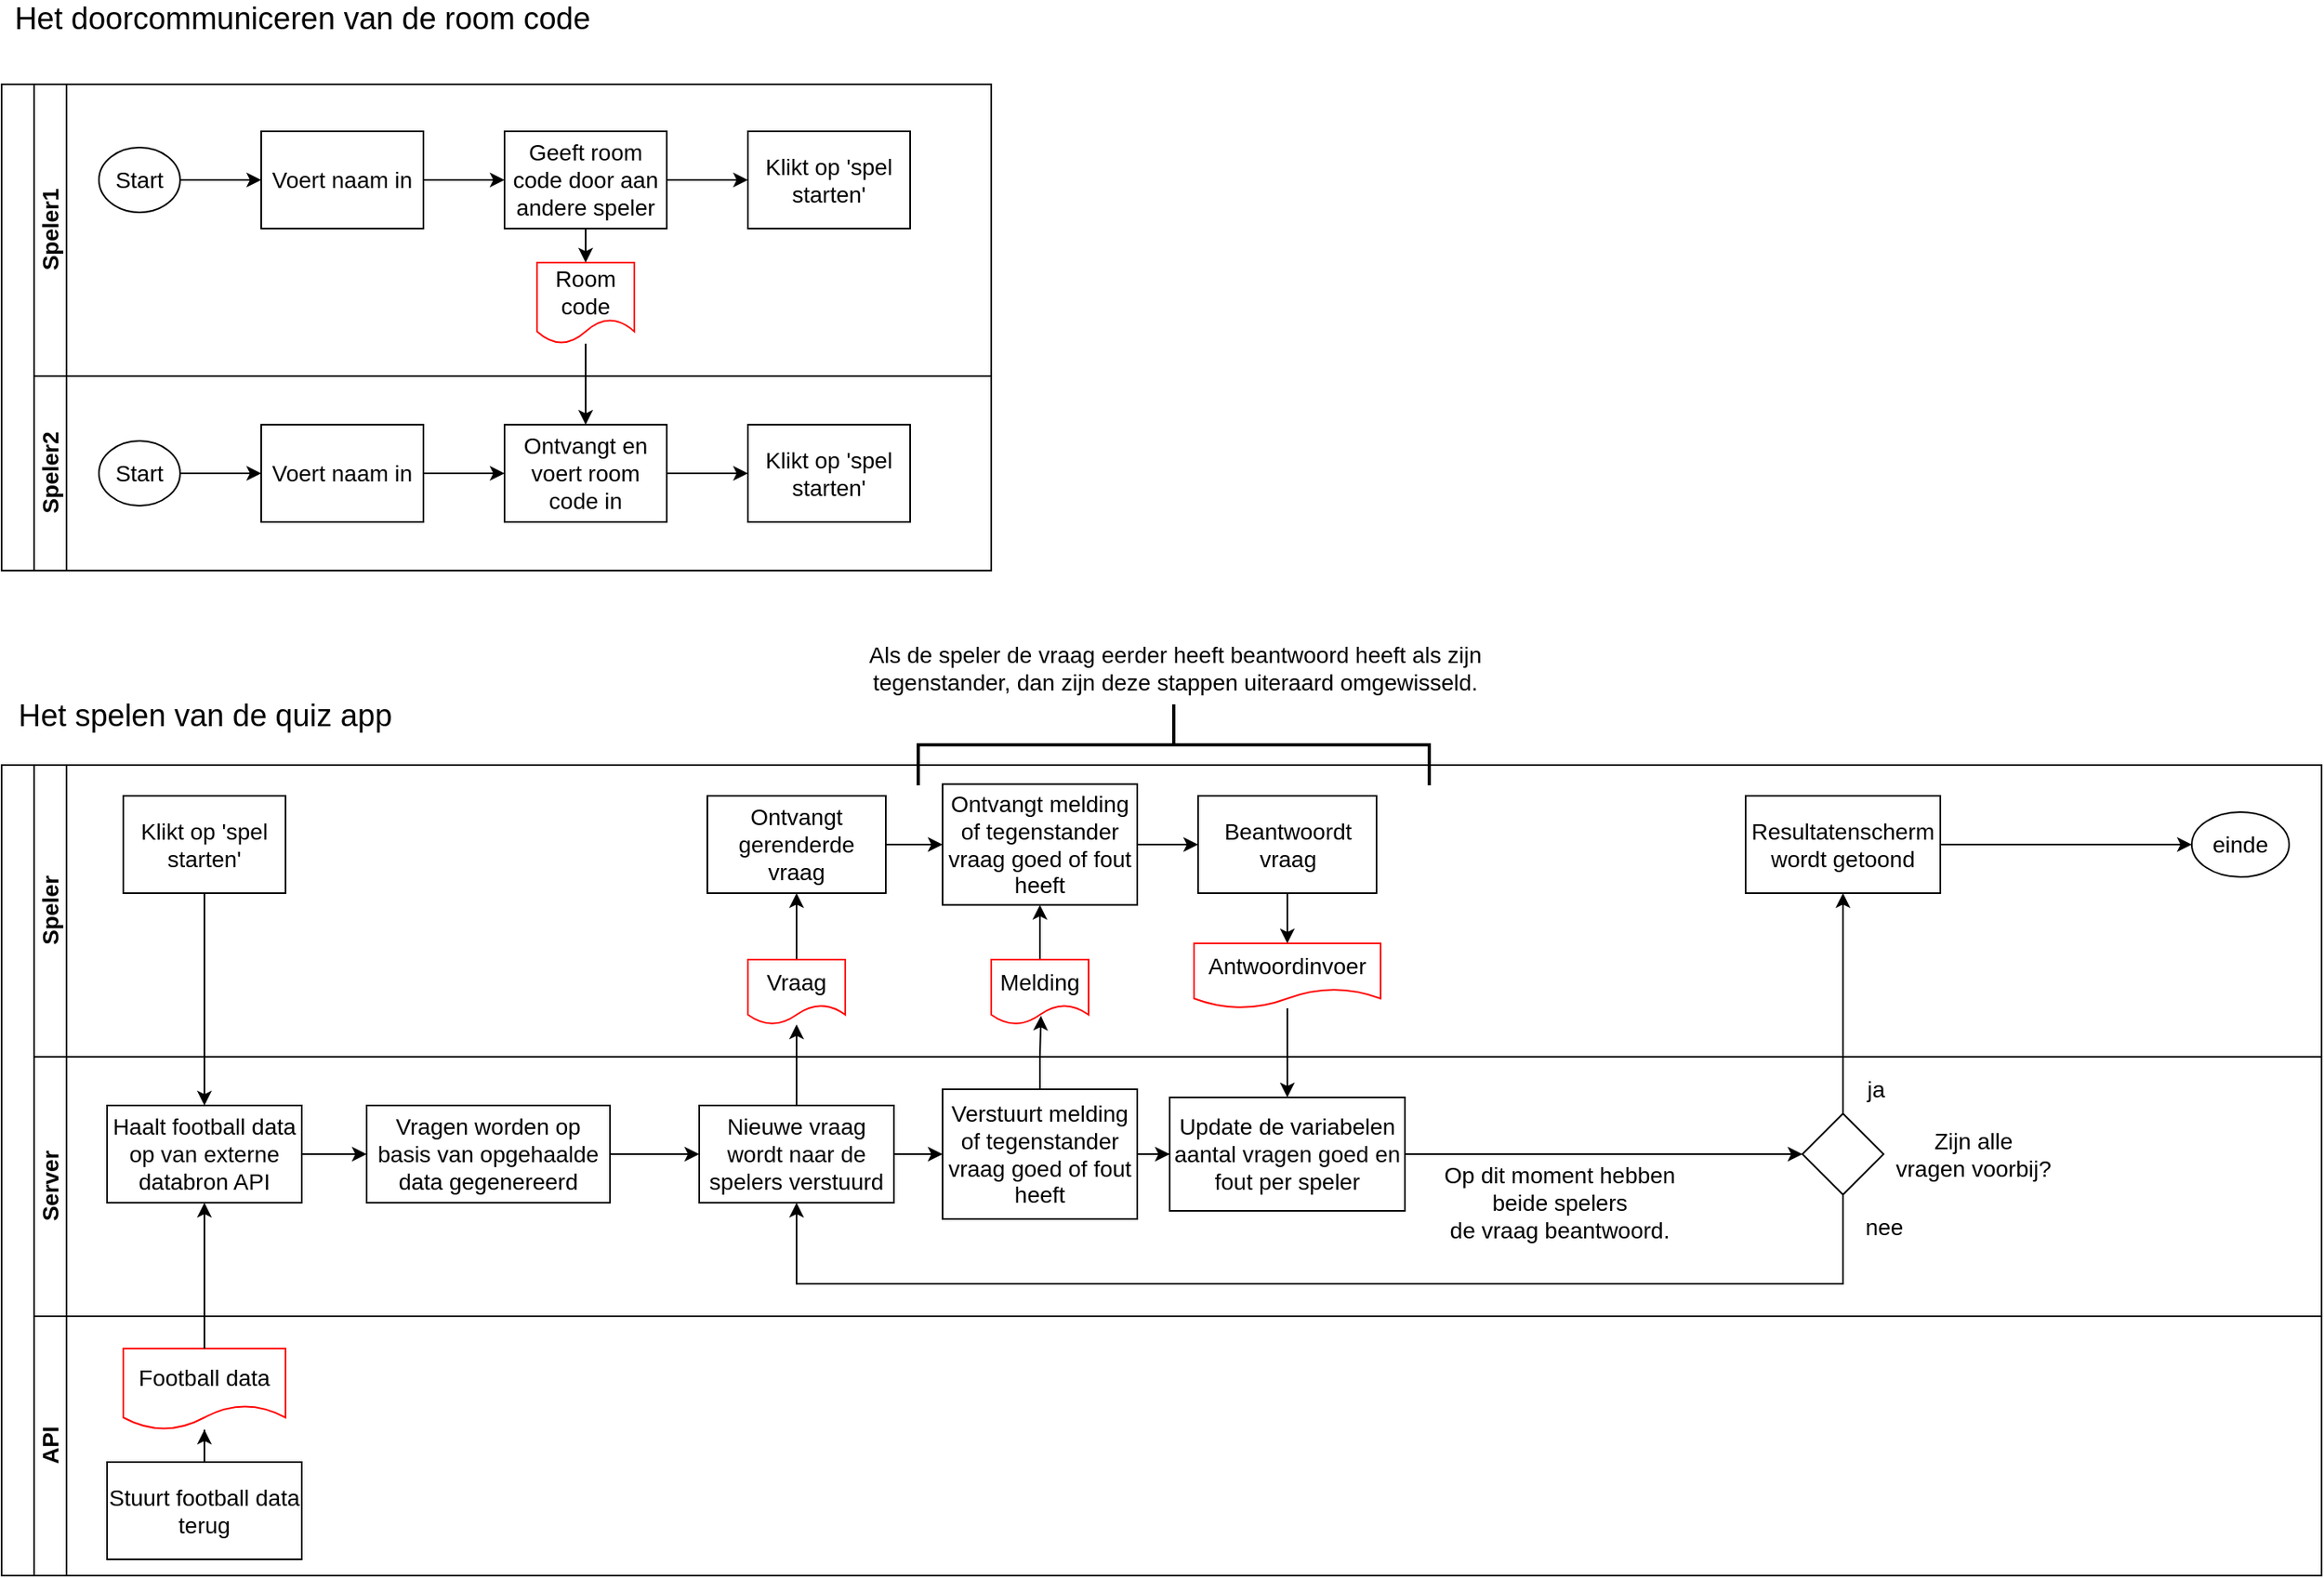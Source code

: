 <mxfile version="17.4.6" type="device"><diagram id="prtHgNgQTEPvFCAcTncT" name="Page-1"><mxGraphModel dx="1980" dy="1812" grid="1" gridSize="10" guides="1" tooltips="1" connect="1" arrows="1" fold="1" page="1" pageScale="1" pageWidth="827" pageHeight="1169" math="0" shadow="0"><root><mxCell id="0"/><mxCell id="1" parent="0"/><mxCell id="dNxyNK7c78bLwvsdeMH5-19" value="" style="swimlane;html=1;childLayout=stackLayout;resizeParent=1;resizeParentMax=0;horizontal=0;startSize=20;horizontalStack=0;fontSize=14;" parent="1" vertex="1"><mxGeometry x="-40" y="120" width="1430" height="500" as="geometry"><mxRectangle x="-30" y="120" width="50" height="40" as="alternateBounds"/></mxGeometry></mxCell><mxCell id="dNxyNK7c78bLwvsdeMH5-20" value="Speler" style="swimlane;html=1;startSize=20;horizontal=0;fontSize=14;" parent="dNxyNK7c78bLwvsdeMH5-19" vertex="1"><mxGeometry x="20" width="1410" height="180" as="geometry"><mxRectangle x="20" width="850" height="20" as="alternateBounds"/></mxGeometry></mxCell><mxCell id="dNxyNK7c78bLwvsdeMH5-32" value="einde" style="ellipse;whiteSpace=wrap;html=1;fontSize=14;" parent="dNxyNK7c78bLwvsdeMH5-20" vertex="1"><mxGeometry x="1330" y="29" width="60" height="40" as="geometry"/></mxCell><mxCell id="YFf9vnAAkpyzgPnU3jNY-29" value="Klikt op 'spel starten'" style="rounded=0;whiteSpace=wrap;html=1;fontFamily=Helvetica;fontSize=14;fontColor=#000000;align=center;" vertex="1" parent="dNxyNK7c78bLwvsdeMH5-20"><mxGeometry x="55" y="19" width="100" height="60" as="geometry"/></mxCell><mxCell id="YFf9vnAAkpyzgPnU3jNY-112" style="edgeStyle=orthogonalEdgeStyle;rounded=0;orthogonalLoop=1;jettySize=auto;html=1;fontSize=14;" edge="1" parent="dNxyNK7c78bLwvsdeMH5-20" source="YFf9vnAAkpyzgPnU3jNY-94" target="YFf9vnAAkpyzgPnU3jNY-107"><mxGeometry relative="1" as="geometry"/></mxCell><mxCell id="YFf9vnAAkpyzgPnU3jNY-94" value="Ontvangt gerenderde vraag" style="rounded=0;whiteSpace=wrap;html=1;fontFamily=Helvetica;fontSize=14;fontColor=#000000;align=center;" vertex="1" parent="dNxyNK7c78bLwvsdeMH5-20"><mxGeometry x="415" y="19" width="110" height="60" as="geometry"/></mxCell><mxCell id="YFf9vnAAkpyzgPnU3jNY-101" style="edgeStyle=orthogonalEdgeStyle;rounded=0;orthogonalLoop=1;jettySize=auto;html=1;entryX=0.5;entryY=0;entryDx=0;entryDy=0;fontSize=14;" edge="1" parent="dNxyNK7c78bLwvsdeMH5-20" source="YFf9vnAAkpyzgPnU3jNY-95" target="YFf9vnAAkpyzgPnU3jNY-97"><mxGeometry relative="1" as="geometry"/></mxCell><mxCell id="YFf9vnAAkpyzgPnU3jNY-95" value="Beantwoordt vraag" style="rounded=0;whiteSpace=wrap;html=1;fontFamily=Helvetica;fontSize=14;fontColor=#000000;align=center;" vertex="1" parent="dNxyNK7c78bLwvsdeMH5-20"><mxGeometry x="717.5" y="19" width="110" height="60" as="geometry"/></mxCell><mxCell id="YFf9vnAAkpyzgPnU3jNY-97" value="Antwoordinvoer" style="shape=document;whiteSpace=wrap;html=1;boundedLbl=1;fontSize=14;labelBackgroundColor=default;strokeColor=#FF0000;" vertex="1" parent="dNxyNK7c78bLwvsdeMH5-20"><mxGeometry x="715" y="110" width="115" height="40" as="geometry"/></mxCell><mxCell id="YFf9vnAAkpyzgPnU3jNY-111" style="edgeStyle=orthogonalEdgeStyle;rounded=0;orthogonalLoop=1;jettySize=auto;html=1;entryX=0;entryY=0.5;entryDx=0;entryDy=0;fontSize=14;" edge="1" parent="dNxyNK7c78bLwvsdeMH5-20" source="YFf9vnAAkpyzgPnU3jNY-107" target="YFf9vnAAkpyzgPnU3jNY-95"><mxGeometry relative="1" as="geometry"/></mxCell><mxCell id="YFf9vnAAkpyzgPnU3jNY-107" value="Ontvangt melding of tegenstander vraag goed of fout heeft" style="rounded=0;whiteSpace=wrap;html=1;fontFamily=Helvetica;fontSize=14;fontColor=#000000;align=center;" vertex="1" parent="dNxyNK7c78bLwvsdeMH5-20"><mxGeometry x="560" y="11.75" width="120" height="74.5" as="geometry"/></mxCell><mxCell id="YFf9vnAAkpyzgPnU3jNY-118" style="edgeStyle=orthogonalEdgeStyle;rounded=0;orthogonalLoop=1;jettySize=auto;html=1;entryX=0.5;entryY=1;entryDx=0;entryDy=0;fontSize=14;" edge="1" parent="dNxyNK7c78bLwvsdeMH5-20" source="YFf9vnAAkpyzgPnU3jNY-116" target="YFf9vnAAkpyzgPnU3jNY-107"><mxGeometry relative="1" as="geometry"/></mxCell><mxCell id="YFf9vnAAkpyzgPnU3jNY-116" value="Melding" style="shape=document;whiteSpace=wrap;html=1;boundedLbl=1;fontSize=14;labelBackgroundColor=default;strokeColor=#FF0000;" vertex="1" parent="dNxyNK7c78bLwvsdeMH5-20"><mxGeometry x="590" y="120" width="60" height="40" as="geometry"/></mxCell><mxCell id="YFf9vnAAkpyzgPnU3jNY-135" style="edgeStyle=orthogonalEdgeStyle;rounded=0;orthogonalLoop=1;jettySize=auto;html=1;entryX=0.5;entryY=1;entryDx=0;entryDy=0;fontSize=14;" edge="1" parent="dNxyNK7c78bLwvsdeMH5-20" source="YFf9vnAAkpyzgPnU3jNY-133" target="YFf9vnAAkpyzgPnU3jNY-94"><mxGeometry relative="1" as="geometry"/></mxCell><mxCell id="YFf9vnAAkpyzgPnU3jNY-133" value="Vraag" style="shape=document;whiteSpace=wrap;html=1;boundedLbl=1;fontSize=14;labelBackgroundColor=default;strokeColor=#FF0000;" vertex="1" parent="dNxyNK7c78bLwvsdeMH5-20"><mxGeometry x="440" y="120" width="60" height="40" as="geometry"/></mxCell><mxCell id="YFf9vnAAkpyzgPnU3jNY-147" style="edgeStyle=orthogonalEdgeStyle;rounded=0;orthogonalLoop=1;jettySize=auto;html=1;entryX=0;entryY=0.5;entryDx=0;entryDy=0;fontSize=14;" edge="1" parent="dNxyNK7c78bLwvsdeMH5-20" source="YFf9vnAAkpyzgPnU3jNY-145" target="dNxyNK7c78bLwvsdeMH5-32"><mxGeometry relative="1" as="geometry"/></mxCell><mxCell id="YFf9vnAAkpyzgPnU3jNY-145" value="Resultatenscherm wordt getoond" style="rounded=0;whiteSpace=wrap;html=1;labelBackgroundColor=none;labelBorderColor=none;fontSize=14;strokeColor=#000000;" vertex="1" parent="dNxyNK7c78bLwvsdeMH5-20"><mxGeometry x="1055" y="19" width="120" height="60" as="geometry"/></mxCell><mxCell id="dNxyNK7c78bLwvsdeMH5-22" value="Server" style="swimlane;html=1;startSize=20;horizontal=0;fontSize=14;" parent="dNxyNK7c78bLwvsdeMH5-19" vertex="1"><mxGeometry x="20" y="180" width="1410" height="160" as="geometry"/></mxCell><mxCell id="YFf9vnAAkpyzgPnU3jNY-46" style="edgeStyle=orthogonalEdgeStyle;rounded=0;orthogonalLoop=1;jettySize=auto;html=1;entryX=0;entryY=0.5;entryDx=0;entryDy=0;fontSize=14;" edge="1" parent="dNxyNK7c78bLwvsdeMH5-22" source="YFf9vnAAkpyzgPnU3jNY-36" target="YFf9vnAAkpyzgPnU3jNY-45"><mxGeometry relative="1" as="geometry"/></mxCell><mxCell id="YFf9vnAAkpyzgPnU3jNY-36" value="Haalt football data op van externe databron API" style="rounded=0;whiteSpace=wrap;html=1;fontFamily=Helvetica;fontSize=14;fontColor=#000000;align=center;" vertex="1" parent="dNxyNK7c78bLwvsdeMH5-22"><mxGeometry x="45" y="30" width="120" height="60" as="geometry"/></mxCell><mxCell id="YFf9vnAAkpyzgPnU3jNY-54" value="" style="edgeStyle=orthogonalEdgeStyle;rounded=0;orthogonalLoop=1;jettySize=auto;html=1;fontSize=14;" edge="1" parent="dNxyNK7c78bLwvsdeMH5-22" source="YFf9vnAAkpyzgPnU3jNY-45" target="YFf9vnAAkpyzgPnU3jNY-53"><mxGeometry relative="1" as="geometry"/></mxCell><mxCell id="YFf9vnAAkpyzgPnU3jNY-45" value="Vragen worden op basis van opgehaalde data gegenereerd" style="rounded=0;whiteSpace=wrap;html=1;fontFamily=Helvetica;fontSize=14;fontColor=#000000;align=center;" vertex="1" parent="dNxyNK7c78bLwvsdeMH5-22"><mxGeometry x="205" y="30" width="150" height="60" as="geometry"/></mxCell><mxCell id="YFf9vnAAkpyzgPnU3jNY-114" style="edgeStyle=orthogonalEdgeStyle;rounded=0;orthogonalLoop=1;jettySize=auto;html=1;fontSize=14;" edge="1" parent="dNxyNK7c78bLwvsdeMH5-22" source="YFf9vnAAkpyzgPnU3jNY-53" target="YFf9vnAAkpyzgPnU3jNY-113"><mxGeometry relative="1" as="geometry"/></mxCell><mxCell id="YFf9vnAAkpyzgPnU3jNY-53" value="Nieuwe vraag wordt naar de spelers verstuurd" style="rounded=0;whiteSpace=wrap;html=1;fontFamily=Helvetica;fontSize=14;fontColor=#000000;align=center;" vertex="1" parent="dNxyNK7c78bLwvsdeMH5-22"><mxGeometry x="410" y="30" width="120" height="60" as="geometry"/></mxCell><mxCell id="YFf9vnAAkpyzgPnU3jNY-103" value="Update de variabelen aantal vragen goed en fout per speler" style="rounded=0;whiteSpace=wrap;html=1;fontFamily=Helvetica;fontSize=14;fontColor=#000000;align=center;" vertex="1" parent="dNxyNK7c78bLwvsdeMH5-22"><mxGeometry x="700" y="25" width="145" height="70" as="geometry"/></mxCell><mxCell id="YFf9vnAAkpyzgPnU3jNY-115" style="edgeStyle=orthogonalEdgeStyle;rounded=0;orthogonalLoop=1;jettySize=auto;html=1;entryX=0;entryY=0.5;entryDx=0;entryDy=0;fontSize=14;" edge="1" parent="dNxyNK7c78bLwvsdeMH5-22" source="YFf9vnAAkpyzgPnU3jNY-113" target="YFf9vnAAkpyzgPnU3jNY-103"><mxGeometry relative="1" as="geometry"/></mxCell><mxCell id="YFf9vnAAkpyzgPnU3jNY-113" value="Verstuurt melding of tegenstander vraag goed of fout heeft" style="rounded=0;whiteSpace=wrap;html=1;fontFamily=Helvetica;fontSize=14;fontColor=#000000;align=center;" vertex="1" parent="dNxyNK7c78bLwvsdeMH5-22"><mxGeometry x="560" y="20" width="120" height="80" as="geometry"/></mxCell><mxCell id="YFf9vnAAkpyzgPnU3jNY-129" value="" style="rhombus;whiteSpace=wrap;html=1;labelBackgroundColor=none;labelBorderColor=none;fontSize=14;strokeColor=#000000;" vertex="1" parent="dNxyNK7c78bLwvsdeMH5-22"><mxGeometry x="1090" y="35" width="50" height="50" as="geometry"/></mxCell><mxCell id="YFf9vnAAkpyzgPnU3jNY-130" style="edgeStyle=orthogonalEdgeStyle;rounded=0;orthogonalLoop=1;jettySize=auto;html=1;fontSize=14;entryX=0;entryY=0.5;entryDx=0;entryDy=0;" edge="1" parent="dNxyNK7c78bLwvsdeMH5-22" source="YFf9vnAAkpyzgPnU3jNY-103" target="YFf9vnAAkpyzgPnU3jNY-129"><mxGeometry relative="1" as="geometry"><mxPoint x="910" y="60" as="targetPoint"/></mxGeometry></mxCell><mxCell id="YFf9vnAAkpyzgPnU3jNY-140" value="Op dit moment hebben&lt;br&gt;beide spelers&lt;br&gt;de vraag beantwoord." style="text;html=1;align=center;verticalAlign=middle;resizable=0;points=[];autosize=1;strokeColor=none;fillColor=none;fontSize=14;" vertex="1" parent="dNxyNK7c78bLwvsdeMH5-22"><mxGeometry x="860" y="60" width="160" height="60" as="geometry"/></mxCell><mxCell id="YFf9vnAAkpyzgPnU3jNY-125" value="Zijn alle &lt;br&gt;vragen voorbij?" style="text;html=1;align=center;verticalAlign=middle;resizable=0;points=[];autosize=1;strokeColor=none;fillColor=none;fontSize=14;" vertex="1" parent="dNxyNK7c78bLwvsdeMH5-22"><mxGeometry x="1140" y="40" width="110" height="40" as="geometry"/></mxCell><mxCell id="YFf9vnAAkpyzgPnU3jNY-141" style="edgeStyle=orthogonalEdgeStyle;rounded=0;orthogonalLoop=1;jettySize=auto;html=1;fontSize=14;entryX=0.5;entryY=1;entryDx=0;entryDy=0;" edge="1" parent="dNxyNK7c78bLwvsdeMH5-22" source="YFf9vnAAkpyzgPnU3jNY-129" target="YFf9vnAAkpyzgPnU3jNY-53"><mxGeometry relative="1" as="geometry"><mxPoint x="470" y="130" as="targetPoint"/><Array as="points"><mxPoint x="1115" y="140"/><mxPoint x="470" y="140"/></Array></mxGeometry></mxCell><mxCell id="YFf9vnAAkpyzgPnU3jNY-143" value="ja" style="text;html=1;align=center;verticalAlign=middle;resizable=0;points=[];autosize=1;strokeColor=none;fillColor=none;fontSize=14;" vertex="1" parent="dNxyNK7c78bLwvsdeMH5-22"><mxGeometry x="1120" y="10" width="30" height="20" as="geometry"/></mxCell><mxCell id="YFf9vnAAkpyzgPnU3jNY-142" value="nee" style="text;html=1;align=center;verticalAlign=middle;resizable=0;points=[];autosize=1;strokeColor=none;fillColor=none;fontSize=14;" vertex="1" parent="dNxyNK7c78bLwvsdeMH5-22"><mxGeometry x="1120" y="95" width="40" height="20" as="geometry"/></mxCell><mxCell id="YFf9vnAAkpyzgPnU3jNY-7" value="API" style="swimlane;html=1;startSize=20;horizontal=0;fontSize=14;" vertex="1" parent="dNxyNK7c78bLwvsdeMH5-19"><mxGeometry x="20" y="340" width="1410" height="160" as="geometry"><mxRectangle x="20" width="850" height="20" as="alternateBounds"/></mxGeometry></mxCell><mxCell id="YFf9vnAAkpyzgPnU3jNY-43" value="" style="edgeStyle=orthogonalEdgeStyle;rounded=0;orthogonalLoop=1;jettySize=auto;html=1;fontSize=14;" edge="1" parent="YFf9vnAAkpyzgPnU3jNY-7" source="YFf9vnAAkpyzgPnU3jNY-38" target="YFf9vnAAkpyzgPnU3jNY-98"><mxGeometry relative="1" as="geometry"><mxPoint x="260" y="70" as="targetPoint"/></mxGeometry></mxCell><mxCell id="YFf9vnAAkpyzgPnU3jNY-38" value="Stuurt football data terug" style="rounded=0;whiteSpace=wrap;html=1;fontFamily=Helvetica;fontSize=14;fontColor=#000000;align=center;" vertex="1" parent="YFf9vnAAkpyzgPnU3jNY-7"><mxGeometry x="45" y="90" width="120" height="60" as="geometry"/></mxCell><mxCell id="YFf9vnAAkpyzgPnU3jNY-98" value="&lt;span style=&quot;&quot;&gt;Football data&lt;/span&gt;" style="shape=document;whiteSpace=wrap;html=1;boundedLbl=1;labelBackgroundColor=none;labelBorderColor=none;fontSize=14;strokeColor=#FF0000;" vertex="1" parent="YFf9vnAAkpyzgPnU3jNY-7"><mxGeometry x="55" y="20" width="100" height="50" as="geometry"/></mxCell><mxCell id="YFf9vnAAkpyzgPnU3jNY-99" style="edgeStyle=orthogonalEdgeStyle;rounded=0;orthogonalLoop=1;jettySize=auto;html=1;entryX=0.5;entryY=1;entryDx=0;entryDy=0;fontSize=14;" edge="1" parent="dNxyNK7c78bLwvsdeMH5-19" source="YFf9vnAAkpyzgPnU3jNY-98" target="YFf9vnAAkpyzgPnU3jNY-36"><mxGeometry relative="1" as="geometry"/></mxCell><mxCell id="YFf9vnAAkpyzgPnU3jNY-100" style="edgeStyle=orthogonalEdgeStyle;rounded=0;orthogonalLoop=1;jettySize=auto;html=1;entryX=0.5;entryY=0;entryDx=0;entryDy=0;fontSize=14;" edge="1" parent="dNxyNK7c78bLwvsdeMH5-19" source="YFf9vnAAkpyzgPnU3jNY-29" target="YFf9vnAAkpyzgPnU3jNY-36"><mxGeometry relative="1" as="geometry"/></mxCell><mxCell id="YFf9vnAAkpyzgPnU3jNY-102" style="edgeStyle=orthogonalEdgeStyle;rounded=0;orthogonalLoop=1;jettySize=auto;html=1;fontSize=14;entryX=0.5;entryY=0;entryDx=0;entryDy=0;" edge="1" parent="dNxyNK7c78bLwvsdeMH5-19" source="YFf9vnAAkpyzgPnU3jNY-97" target="YFf9vnAAkpyzgPnU3jNY-103"><mxGeometry relative="1" as="geometry"><mxPoint x="665" y="220" as="targetPoint"/></mxGeometry></mxCell><mxCell id="YFf9vnAAkpyzgPnU3jNY-117" style="edgeStyle=orthogonalEdgeStyle;rounded=0;orthogonalLoop=1;jettySize=auto;html=1;entryX=0.511;entryY=0.867;entryDx=0;entryDy=0;entryPerimeter=0;fontSize=14;" edge="1" parent="dNxyNK7c78bLwvsdeMH5-19" source="YFf9vnAAkpyzgPnU3jNY-113" target="YFf9vnAAkpyzgPnU3jNY-116"><mxGeometry relative="1" as="geometry"/></mxCell><mxCell id="YFf9vnAAkpyzgPnU3jNY-134" style="edgeStyle=orthogonalEdgeStyle;rounded=0;orthogonalLoop=1;jettySize=auto;html=1;fontSize=14;" edge="1" parent="dNxyNK7c78bLwvsdeMH5-19" source="YFf9vnAAkpyzgPnU3jNY-53" target="YFf9vnAAkpyzgPnU3jNY-133"><mxGeometry relative="1" as="geometry"/></mxCell><mxCell id="YFf9vnAAkpyzgPnU3jNY-146" style="edgeStyle=orthogonalEdgeStyle;rounded=0;orthogonalLoop=1;jettySize=auto;html=1;fontSize=14;entryX=0.5;entryY=1;entryDx=0;entryDy=0;" edge="1" parent="dNxyNK7c78bLwvsdeMH5-19" source="YFf9vnAAkpyzgPnU3jNY-129" target="YFf9vnAAkpyzgPnU3jNY-145"><mxGeometry relative="1" as="geometry"><mxPoint x="1135" y="90" as="targetPoint"/></mxGeometry></mxCell><mxCell id="YFf9vnAAkpyzgPnU3jNY-58" value="" style="swimlane;html=1;childLayout=stackLayout;resizeParent=1;resizeParentMax=0;horizontal=0;startSize=20;horizontalStack=0;fontSize=14;" vertex="1" parent="1"><mxGeometry x="-40" y="-300" width="610" height="300" as="geometry"><mxRectangle x="-30" y="120" width="50" height="40" as="alternateBounds"/></mxGeometry></mxCell><mxCell id="YFf9vnAAkpyzgPnU3jNY-59" value="Speler1" style="swimlane;html=1;startSize=20;horizontal=0;fontSize=14;" vertex="1" parent="YFf9vnAAkpyzgPnU3jNY-58"><mxGeometry x="20" width="590" height="180" as="geometry"><mxRectangle x="20" width="850" height="20" as="alternateBounds"/></mxGeometry></mxCell><mxCell id="YFf9vnAAkpyzgPnU3jNY-60" value="" style="edgeStyle=orthogonalEdgeStyle;rounded=0;orthogonalLoop=1;jettySize=auto;html=1;fontSize=14;" edge="1" parent="YFf9vnAAkpyzgPnU3jNY-59" source="YFf9vnAAkpyzgPnU3jNY-61" target="YFf9vnAAkpyzgPnU3jNY-62"><mxGeometry relative="1" as="geometry"/></mxCell><mxCell id="YFf9vnAAkpyzgPnU3jNY-61" value="Start" style="ellipse;whiteSpace=wrap;html=1;fontSize=14;" vertex="1" parent="YFf9vnAAkpyzgPnU3jNY-59"><mxGeometry x="40" y="39" width="50" height="40" as="geometry"/></mxCell><mxCell id="YFf9vnAAkpyzgPnU3jNY-62" value="Voert naam in" style="rounded=0;whiteSpace=wrap;html=1;fontFamily=Helvetica;fontSize=14;fontColor=#000000;align=center;" vertex="1" parent="YFf9vnAAkpyzgPnU3jNY-59"><mxGeometry x="140" y="29" width="100" height="60" as="geometry"/></mxCell><mxCell id="YFf9vnAAkpyzgPnU3jNY-65" style="edgeStyle=orthogonalEdgeStyle;rounded=0;orthogonalLoop=1;jettySize=auto;html=1;entryX=0;entryY=0.5;entryDx=0;entryDy=0;fontSize=14;" edge="1" parent="YFf9vnAAkpyzgPnU3jNY-59" source="YFf9vnAAkpyzgPnU3jNY-66" target="YFf9vnAAkpyzgPnU3jNY-70"><mxGeometry relative="1" as="geometry"/></mxCell><mxCell id="YFf9vnAAkpyzgPnU3jNY-66" value="Geeft room code door aan andere speler" style="rounded=0;whiteSpace=wrap;html=1;fontFamily=Helvetica;fontSize=14;fontColor=#000000;align=center;" vertex="1" parent="YFf9vnAAkpyzgPnU3jNY-59"><mxGeometry x="290" y="29" width="100" height="60" as="geometry"/></mxCell><mxCell id="YFf9vnAAkpyzgPnU3jNY-67" value="" style="edgeStyle=orthogonalEdgeStyle;rounded=0;orthogonalLoop=1;jettySize=auto;html=1;fontSize=14;exitX=1;exitY=0.5;exitDx=0;exitDy=0;entryX=0;entryY=0.5;entryDx=0;entryDy=0;" edge="1" parent="YFf9vnAAkpyzgPnU3jNY-59" source="YFf9vnAAkpyzgPnU3jNY-62" target="YFf9vnAAkpyzgPnU3jNY-66"><mxGeometry relative="1" as="geometry"><mxPoint x="90" y="69" as="sourcePoint"/><mxPoint x="150" y="69" as="targetPoint"/></mxGeometry></mxCell><mxCell id="YFf9vnAAkpyzgPnU3jNY-68" value="" style="endArrow=classic;html=1;rounded=0;fontSize=14;entryX=0.5;entryY=0;entryDx=0;entryDy=0;" edge="1" parent="YFf9vnAAkpyzgPnU3jNY-59" source="YFf9vnAAkpyzgPnU3jNY-66" target="YFf9vnAAkpyzgPnU3jNY-69"><mxGeometry width="50" height="50" relative="1" as="geometry"><mxPoint x="400" y="90" as="sourcePoint"/><mxPoint x="341.553" y="100" as="targetPoint"/></mxGeometry></mxCell><mxCell id="YFf9vnAAkpyzgPnU3jNY-69" value="Room code" style="shape=document;whiteSpace=wrap;html=1;boundedLbl=1;fontSize=14;labelBackgroundColor=default;strokeColor=#FF0000;" vertex="1" parent="YFf9vnAAkpyzgPnU3jNY-59"><mxGeometry x="310" y="110" width="60" height="50" as="geometry"/></mxCell><mxCell id="YFf9vnAAkpyzgPnU3jNY-70" value="Klikt op 'spel starten'" style="rounded=0;whiteSpace=wrap;html=1;fontFamily=Helvetica;fontSize=14;fontColor=#000000;align=center;" vertex="1" parent="YFf9vnAAkpyzgPnU3jNY-59"><mxGeometry x="440" y="29" width="100" height="60" as="geometry"/></mxCell><mxCell id="YFf9vnAAkpyzgPnU3jNY-71" value="Speler2" style="swimlane;html=1;startSize=20;horizontal=0;fontSize=14;" vertex="1" parent="YFf9vnAAkpyzgPnU3jNY-58"><mxGeometry x="20" y="180" width="590" height="120" as="geometry"/></mxCell><mxCell id="YFf9vnAAkpyzgPnU3jNY-72" value="Start" style="ellipse;whiteSpace=wrap;html=1;fontSize=14;" vertex="1" parent="YFf9vnAAkpyzgPnU3jNY-71"><mxGeometry x="40" y="40" width="50" height="40" as="geometry"/></mxCell><mxCell id="YFf9vnAAkpyzgPnU3jNY-73" value="Voert naam in" style="rounded=0;whiteSpace=wrap;html=1;fontFamily=Helvetica;fontSize=14;fontColor=#000000;align=center;" vertex="1" parent="YFf9vnAAkpyzgPnU3jNY-71"><mxGeometry x="140" y="30" width="100" height="60" as="geometry"/></mxCell><mxCell id="YFf9vnAAkpyzgPnU3jNY-74" value="" style="edgeStyle=orthogonalEdgeStyle;rounded=0;orthogonalLoop=1;jettySize=auto;html=1;fontSize=14;exitX=1;exitY=0.5;exitDx=0;exitDy=0;entryX=0;entryY=0.5;entryDx=0;entryDy=0;" edge="1" parent="YFf9vnAAkpyzgPnU3jNY-71" source="YFf9vnAAkpyzgPnU3jNY-72" target="YFf9vnAAkpyzgPnU3jNY-73"><mxGeometry relative="1" as="geometry"><mxPoint x="90" y="28" as="sourcePoint"/><mxPoint x="140" y="70" as="targetPoint"/></mxGeometry></mxCell><mxCell id="YFf9vnAAkpyzgPnU3jNY-75" style="edgeStyle=orthogonalEdgeStyle;rounded=0;orthogonalLoop=1;jettySize=auto;html=1;entryX=0;entryY=0.5;entryDx=0;entryDy=0;fontSize=14;" edge="1" parent="YFf9vnAAkpyzgPnU3jNY-71" source="YFf9vnAAkpyzgPnU3jNY-76" target="YFf9vnAAkpyzgPnU3jNY-78"><mxGeometry relative="1" as="geometry"/></mxCell><mxCell id="YFf9vnAAkpyzgPnU3jNY-76" value="Ontvangt en voert room code in" style="rounded=0;whiteSpace=wrap;html=1;fontFamily=Helvetica;fontSize=14;fontColor=#000000;align=center;" vertex="1" parent="YFf9vnAAkpyzgPnU3jNY-71"><mxGeometry x="290" y="30" width="100" height="60" as="geometry"/></mxCell><mxCell id="YFf9vnAAkpyzgPnU3jNY-77" value="" style="endArrow=classic;html=1;rounded=0;fontSize=14;exitX=1;exitY=0.5;exitDx=0;exitDy=0;" edge="1" parent="YFf9vnAAkpyzgPnU3jNY-71" source="YFf9vnAAkpyzgPnU3jNY-73"><mxGeometry width="50" height="50" relative="1" as="geometry"><mxPoint x="500" y="100" as="sourcePoint"/><mxPoint x="290" y="60" as="targetPoint"/></mxGeometry></mxCell><mxCell id="YFf9vnAAkpyzgPnU3jNY-78" value="Klikt op 'spel starten'" style="rounded=0;whiteSpace=wrap;html=1;fontFamily=Helvetica;fontSize=14;fontColor=#000000;align=center;" vertex="1" parent="YFf9vnAAkpyzgPnU3jNY-71"><mxGeometry x="440" y="30" width="100" height="60" as="geometry"/></mxCell><mxCell id="YFf9vnAAkpyzgPnU3jNY-90" style="edgeStyle=orthogonalEdgeStyle;rounded=0;orthogonalLoop=1;jettySize=auto;html=1;entryX=0.5;entryY=0;entryDx=0;entryDy=0;fontSize=14;" edge="1" parent="YFf9vnAAkpyzgPnU3jNY-58" source="YFf9vnAAkpyzgPnU3jNY-69" target="YFf9vnAAkpyzgPnU3jNY-76"><mxGeometry relative="1" as="geometry"/></mxCell><mxCell id="YFf9vnAAkpyzgPnU3jNY-120" value="Als de speler de vraag eerder heeft beantwoord heeft als zijn&lt;br&gt;tegenstander, dan zijn deze stappen uiteraard omgewisseld." style="text;html=1;align=center;verticalAlign=middle;resizable=0;points=[];autosize=1;strokeColor=none;fillColor=none;fontSize=14;" vertex="1" parent="1"><mxGeometry x="487.5" y="40" width="390" height="40" as="geometry"/></mxCell><mxCell id="YFf9vnAAkpyzgPnU3jNY-139" value="" style="strokeWidth=2;html=1;shape=mxgraph.flowchart.annotation_2;align=left;labelPosition=right;pointerEvents=1;labelBackgroundColor=none;labelBorderColor=none;fontSize=14;rotation=90;" vertex="1" parent="1"><mxGeometry x="657.5" y="-50" width="50" height="315" as="geometry"/></mxCell><mxCell id="YFf9vnAAkpyzgPnU3jNY-148" value="&lt;span style=&quot;font-size: 19px&quot;&gt;Het doorcommuniceren van de room code&lt;/span&gt;" style="text;html=1;align=center;verticalAlign=middle;resizable=0;points=[];autosize=1;strokeColor=none;fillColor=none;fontSize=14;" vertex="1" parent="1"><mxGeometry x="-40" y="-350" width="370" height="20" as="geometry"/></mxCell><mxCell id="YFf9vnAAkpyzgPnU3jNY-149" value="&lt;span style=&quot;font-size: 19px&quot;&gt;Het spelen van de quiz app&lt;/span&gt;" style="text;html=1;align=center;verticalAlign=middle;resizable=0;points=[];autosize=1;strokeColor=none;fillColor=none;fontSize=14;" vertex="1" parent="1"><mxGeometry x="-40" y="80" width="250" height="20" as="geometry"/></mxCell></root></mxGraphModel></diagram></mxfile>